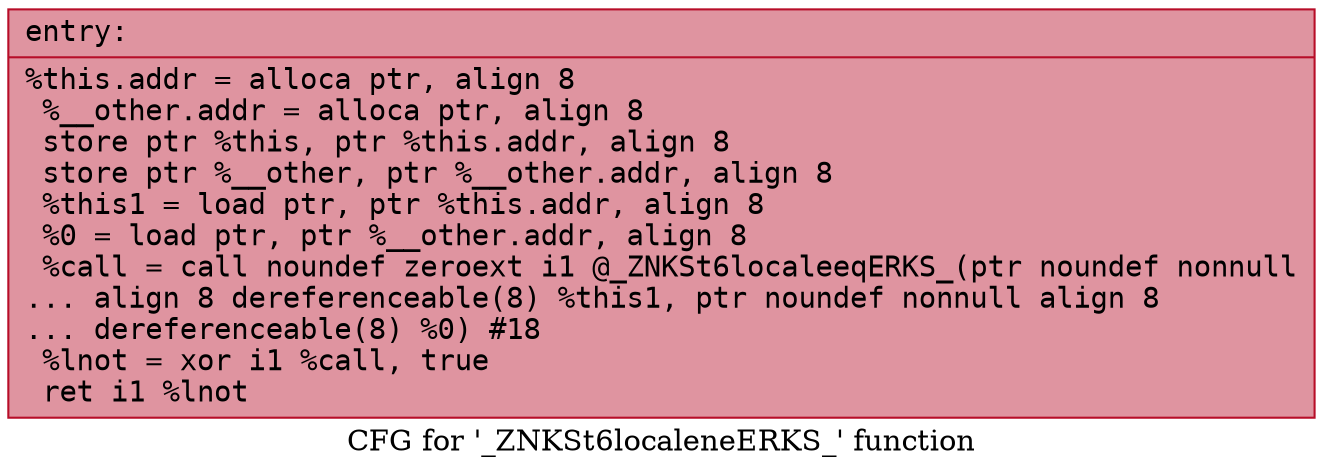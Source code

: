 digraph "CFG for '_ZNKSt6localeneERKS_' function" {
	label="CFG for '_ZNKSt6localeneERKS_' function";

	Node0x5584169c1700 [shape=record,color="#b70d28ff", style=filled, fillcolor="#b70d2870" fontname="Courier",label="{entry:\l|  %this.addr = alloca ptr, align 8\l  %__other.addr = alloca ptr, align 8\l  store ptr %this, ptr %this.addr, align 8\l  store ptr %__other, ptr %__other.addr, align 8\l  %this1 = load ptr, ptr %this.addr, align 8\l  %0 = load ptr, ptr %__other.addr, align 8\l  %call = call noundef zeroext i1 @_ZNKSt6localeeqERKS_(ptr noundef nonnull\l... align 8 dereferenceable(8) %this1, ptr noundef nonnull align 8\l... dereferenceable(8) %0) #18\l  %lnot = xor i1 %call, true\l  ret i1 %lnot\l}"];
}
